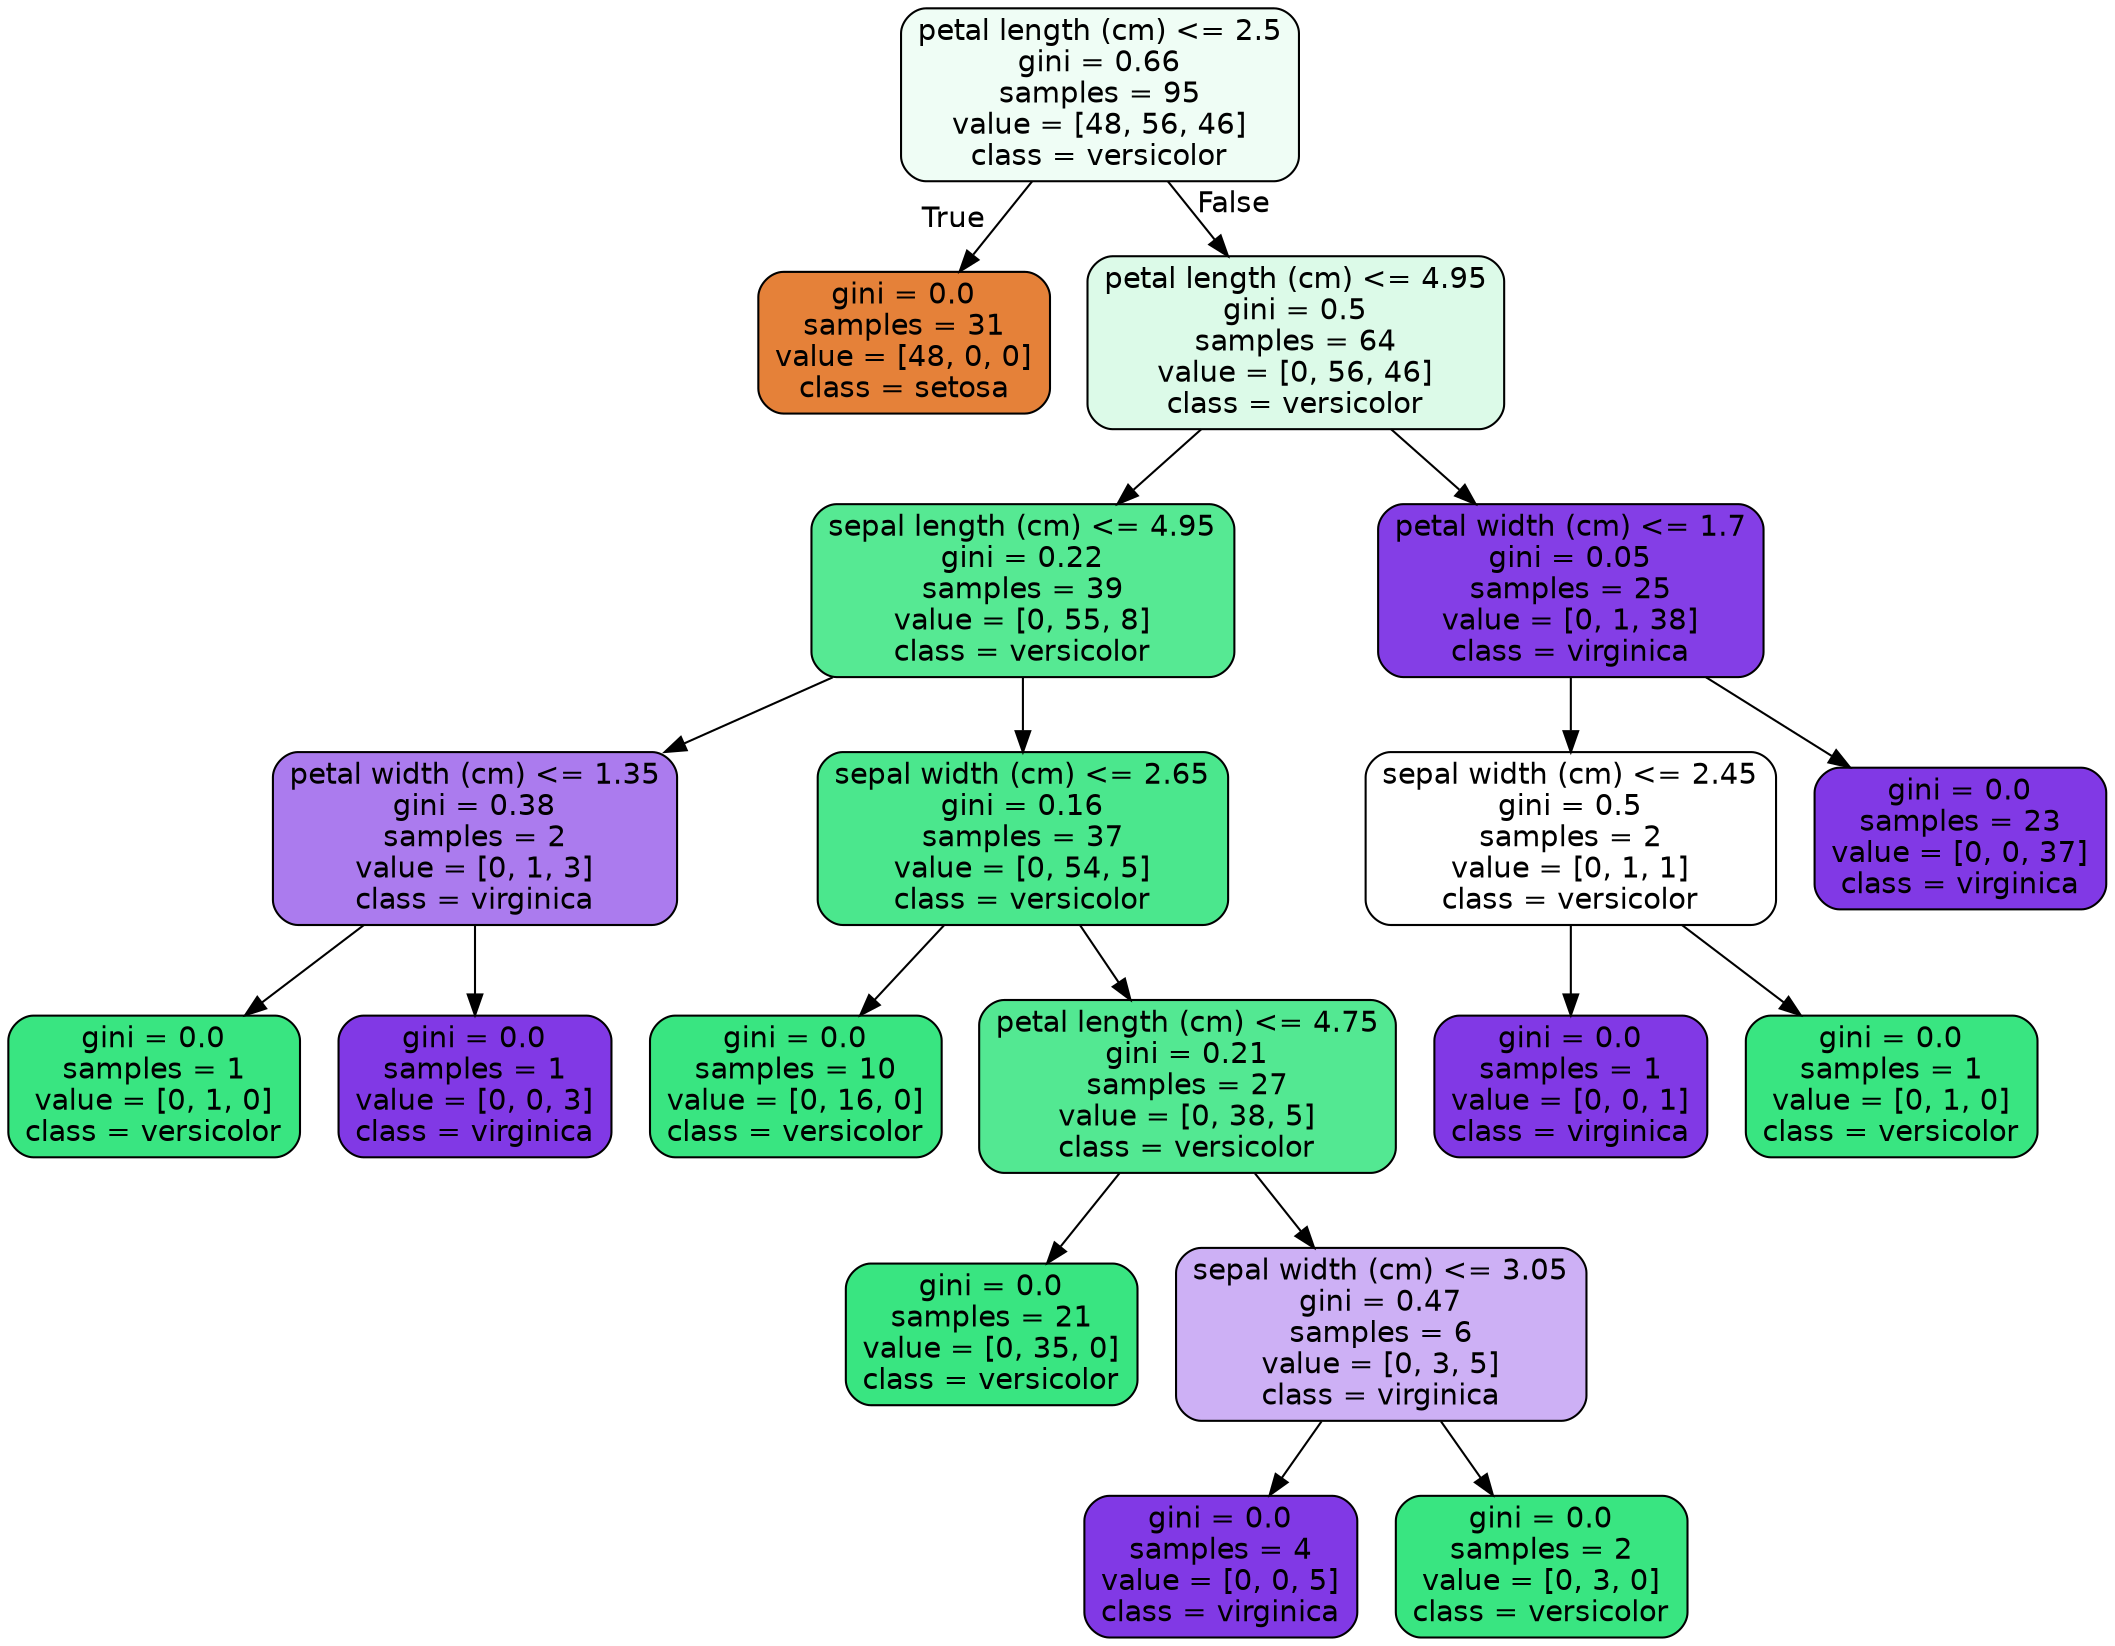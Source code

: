 digraph Tree {
node [shape=box, style="filled, rounded", color="black", fontname="helvetica"] ;
edge [fontname="helvetica"] ;
0 [label="petal length (cm) <= 2.5\ngini = 0.66\nsamples = 95\nvalue = [48, 56, 46]\nclass = versicolor", fillcolor="#effdf5"] ;
1 [label="gini = 0.0\nsamples = 31\nvalue = [48, 0, 0]\nclass = setosa", fillcolor="#e58139"] ;
0 -> 1 [labeldistance=2.5, labelangle=45, headlabel="True"] ;
2 [label="petal length (cm) <= 4.95\ngini = 0.5\nsamples = 64\nvalue = [0, 56, 46]\nclass = versicolor", fillcolor="#dcfae8"] ;
0 -> 2 [labeldistance=2.5, labelangle=-45, headlabel="False"] ;
3 [label="sepal length (cm) <= 4.95\ngini = 0.22\nsamples = 39\nvalue = [0, 55, 8]\nclass = versicolor", fillcolor="#56e993"] ;
2 -> 3 ;
4 [label="petal width (cm) <= 1.35\ngini = 0.38\nsamples = 2\nvalue = [0, 1, 3]\nclass = virginica", fillcolor="#ab7bee"] ;
3 -> 4 ;
5 [label="gini = 0.0\nsamples = 1\nvalue = [0, 1, 0]\nclass = versicolor", fillcolor="#39e581"] ;
4 -> 5 ;
6 [label="gini = 0.0\nsamples = 1\nvalue = [0, 0, 3]\nclass = virginica", fillcolor="#8139e5"] ;
4 -> 6 ;
7 [label="sepal width (cm) <= 2.65\ngini = 0.16\nsamples = 37\nvalue = [0, 54, 5]\nclass = versicolor", fillcolor="#4be78d"] ;
3 -> 7 ;
8 [label="gini = 0.0\nsamples = 10\nvalue = [0, 16, 0]\nclass = versicolor", fillcolor="#39e581"] ;
7 -> 8 ;
9 [label="petal length (cm) <= 4.75\ngini = 0.21\nsamples = 27\nvalue = [0, 38, 5]\nclass = versicolor", fillcolor="#53e892"] ;
7 -> 9 ;
10 [label="gini = 0.0\nsamples = 21\nvalue = [0, 35, 0]\nclass = versicolor", fillcolor="#39e581"] ;
9 -> 10 ;
11 [label="sepal width (cm) <= 3.05\ngini = 0.47\nsamples = 6\nvalue = [0, 3, 5]\nclass = virginica", fillcolor="#cdb0f5"] ;
9 -> 11 ;
12 [label="gini = 0.0\nsamples = 4\nvalue = [0, 0, 5]\nclass = virginica", fillcolor="#8139e5"] ;
11 -> 12 ;
13 [label="gini = 0.0\nsamples = 2\nvalue = [0, 3, 0]\nclass = versicolor", fillcolor="#39e581"] ;
11 -> 13 ;
14 [label="petal width (cm) <= 1.7\ngini = 0.05\nsamples = 25\nvalue = [0, 1, 38]\nclass = virginica", fillcolor="#843ee6"] ;
2 -> 14 ;
15 [label="sepal width (cm) <= 2.45\ngini = 0.5\nsamples = 2\nvalue = [0, 1, 1]\nclass = versicolor", fillcolor="#ffffff"] ;
14 -> 15 ;
16 [label="gini = 0.0\nsamples = 1\nvalue = [0, 0, 1]\nclass = virginica", fillcolor="#8139e5"] ;
15 -> 16 ;
17 [label="gini = 0.0\nsamples = 1\nvalue = [0, 1, 0]\nclass = versicolor", fillcolor="#39e581"] ;
15 -> 17 ;
18 [label="gini = 0.0\nsamples = 23\nvalue = [0, 0, 37]\nclass = virginica", fillcolor="#8139e5"] ;
14 -> 18 ;
}